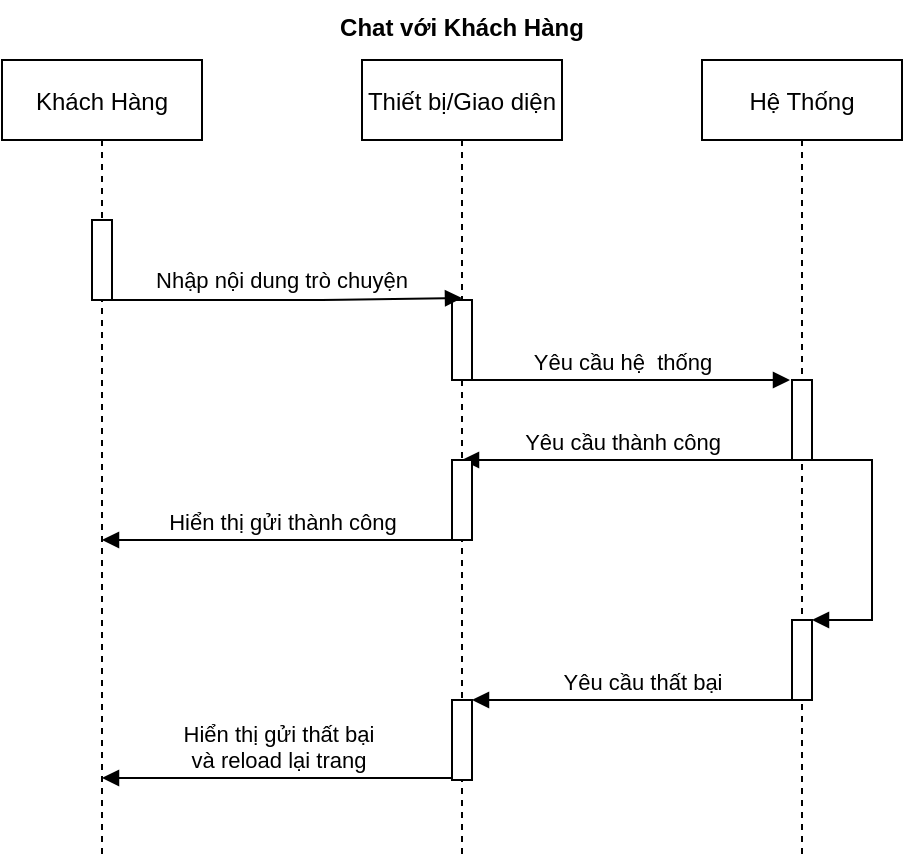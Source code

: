 <mxfile version="14.9.8" type="github">
  <diagram id="kgpKYQtTHZ0yAKxKKP6v" name="Page-1">
    <mxGraphModel dx="1422" dy="794" grid="1" gridSize="10" guides="1" tooltips="1" connect="1" arrows="1" fold="1" page="1" pageScale="1" pageWidth="850" pageHeight="1100" math="0" shadow="0">
      <root>
        <mxCell id="0" />
        <mxCell id="1" parent="0" />
        <mxCell id="0gR6m4UDK10K5HAcBeqO-1" value="Khách Hàng" style="shape=umlLifeline;perimeter=lifelinePerimeter;container=1;collapsible=0;recursiveResize=0;rounded=0;shadow=0;strokeWidth=1;" vertex="1" parent="1">
          <mxGeometry x="130" y="90" width="100" height="400" as="geometry" />
        </mxCell>
        <mxCell id="0gR6m4UDK10K5HAcBeqO-2" value="" style="points=[];perimeter=orthogonalPerimeter;rounded=0;shadow=0;strokeWidth=1;" vertex="1" parent="0gR6m4UDK10K5HAcBeqO-1">
          <mxGeometry x="45" y="80" width="10" height="40" as="geometry" />
        </mxCell>
        <mxCell id="0gR6m4UDK10K5HAcBeqO-3" value="Thiết bị/Giao diện" style="shape=umlLifeline;perimeter=lifelinePerimeter;container=1;collapsible=0;recursiveResize=0;rounded=0;shadow=0;strokeWidth=1;" vertex="1" parent="1">
          <mxGeometry x="310" y="90" width="100" height="400" as="geometry" />
        </mxCell>
        <mxCell id="0gR6m4UDK10K5HAcBeqO-4" value="" style="points=[];perimeter=orthogonalPerimeter;rounded=0;shadow=0;strokeWidth=1;" vertex="1" parent="0gR6m4UDK10K5HAcBeqO-3">
          <mxGeometry x="45" y="120" width="10" height="40" as="geometry" />
        </mxCell>
        <mxCell id="0gR6m4UDK10K5HAcBeqO-5" value="Nhập nội dung trò chuyện" style="verticalAlign=bottom;endArrow=block;shadow=0;strokeWidth=1;" edge="1" parent="1" source="0gR6m4UDK10K5HAcBeqO-2">
          <mxGeometry x="-0.029" y="1" relative="1" as="geometry">
            <mxPoint x="285" y="170" as="sourcePoint" />
            <mxPoint x="360" y="209" as="targetPoint" />
            <Array as="points">
              <mxPoint x="290" y="210" />
            </Array>
            <mxPoint as="offset" />
          </mxGeometry>
        </mxCell>
        <mxCell id="0gR6m4UDK10K5HAcBeqO-6" value="Hệ Thống" style="shape=umlLifeline;perimeter=lifelinePerimeter;container=1;collapsible=0;recursiveResize=0;rounded=0;shadow=0;strokeWidth=1;" vertex="1" parent="1">
          <mxGeometry x="480" y="90" width="100" height="400" as="geometry" />
        </mxCell>
        <mxCell id="0gR6m4UDK10K5HAcBeqO-7" value="" style="points=[];perimeter=orthogonalPerimeter;rounded=0;shadow=0;strokeWidth=1;" vertex="1" parent="0gR6m4UDK10K5HAcBeqO-6">
          <mxGeometry x="45" y="160" width="10" height="40" as="geometry" />
        </mxCell>
        <mxCell id="0gR6m4UDK10K5HAcBeqO-8" value="Yêu cầu hệ&amp;nbsp; thống" style="html=1;verticalAlign=bottom;endArrow=block;entryX=-0.1;entryY=0;entryDx=0;entryDy=0;entryPerimeter=0;" edge="1" parent="1" target="0gR6m4UDK10K5HAcBeqO-7">
          <mxGeometry x="0.006" width="80" relative="1" as="geometry">
            <mxPoint x="355" y="250" as="sourcePoint" />
            <mxPoint x="520" y="250" as="targetPoint" />
            <mxPoint as="offset" />
          </mxGeometry>
        </mxCell>
        <mxCell id="0gR6m4UDK10K5HAcBeqO-9" value="Yêu cầu thành công" style="html=1;verticalAlign=bottom;endArrow=block;exitX=0.5;exitY=1;exitDx=0;exitDy=0;exitPerimeter=0;" edge="1" parent="1" source="0gR6m4UDK10K5HAcBeqO-7">
          <mxGeometry x="0.059" width="80" relative="1" as="geometry">
            <mxPoint x="445" y="290" as="sourcePoint" />
            <mxPoint x="360" y="290" as="targetPoint" />
            <mxPoint as="offset" />
          </mxGeometry>
        </mxCell>
        <mxCell id="0gR6m4UDK10K5HAcBeqO-10" value="Hiển thị gửi thành công" style="html=1;verticalAlign=bottom;endArrow=block;exitX=0.5;exitY=1;exitDx=0;exitDy=0;exitPerimeter=0;" edge="1" parent="1" source="0gR6m4UDK10K5HAcBeqO-11">
          <mxGeometry width="80" relative="1" as="geometry">
            <mxPoint x="350" y="330" as="sourcePoint" />
            <mxPoint x="180" y="330" as="targetPoint" />
            <mxPoint as="offset" />
          </mxGeometry>
        </mxCell>
        <mxCell id="0gR6m4UDK10K5HAcBeqO-11" value="" style="points=[];perimeter=orthogonalPerimeter;rounded=0;shadow=0;strokeWidth=1;" vertex="1" parent="1">
          <mxGeometry x="355" y="290" width="10" height="40" as="geometry" />
        </mxCell>
        <mxCell id="0gR6m4UDK10K5HAcBeqO-12" value="" style="html=1;points=[];perimeter=orthogonalPerimeter;" vertex="1" parent="1">
          <mxGeometry x="525" y="370" width="10" height="40" as="geometry" />
        </mxCell>
        <mxCell id="0gR6m4UDK10K5HAcBeqO-13" value="" style="edgeStyle=orthogonalEdgeStyle;html=1;align=left;spacingLeft=2;endArrow=block;rounded=0;entryX=1;entryY=0;" edge="1" parent="1" target="0gR6m4UDK10K5HAcBeqO-12">
          <mxGeometry y="85" relative="1" as="geometry">
            <mxPoint x="535" y="290" as="sourcePoint" />
            <Array as="points">
              <mxPoint x="565" y="290" />
              <mxPoint x="565" y="370" />
            </Array>
            <mxPoint as="offset" />
          </mxGeometry>
        </mxCell>
        <mxCell id="0gR6m4UDK10K5HAcBeqO-14" value="Yêu cầu thất bại" style="html=1;verticalAlign=bottom;endArrow=block;exitX=0.5;exitY=1;exitDx=0;exitDy=0;exitPerimeter=0;" edge="1" parent="1">
          <mxGeometry width="80" relative="1" as="geometry">
            <mxPoint x="535" y="410" as="sourcePoint" />
            <mxPoint x="365" y="410" as="targetPoint" />
            <mxPoint as="offset" />
          </mxGeometry>
        </mxCell>
        <mxCell id="0gR6m4UDK10K5HAcBeqO-15" value="" style="points=[];perimeter=orthogonalPerimeter;rounded=0;shadow=0;strokeWidth=1;" vertex="1" parent="1">
          <mxGeometry x="355" y="410" width="10" height="40" as="geometry" />
        </mxCell>
        <mxCell id="0gR6m4UDK10K5HAcBeqO-16" value="Hiển thị gửi thất bại &lt;br&gt;và reload lại trang" style="html=1;verticalAlign=bottom;endArrow=block;exitX=0.5;exitY=1;exitDx=0;exitDy=0;exitPerimeter=0;" edge="1" parent="1" target="0gR6m4UDK10K5HAcBeqO-1">
          <mxGeometry width="80" relative="1" as="geometry">
            <mxPoint x="355" y="449" as="sourcePoint" />
            <mxPoint x="185" y="449" as="targetPoint" />
            <mxPoint as="offset" />
          </mxGeometry>
        </mxCell>
        <mxCell id="0gR6m4UDK10K5HAcBeqO-17" value="Chat với Khách Hàng" style="text;align=center;fontStyle=1;verticalAlign=middle;spacingLeft=3;spacingRight=3;strokeColor=none;rotatable=0;points=[[0,0.5],[1,0.5]];portConstraint=eastwest;" vertex="1" parent="1">
          <mxGeometry x="320" y="60" width="80" height="26" as="geometry" />
        </mxCell>
      </root>
    </mxGraphModel>
  </diagram>
</mxfile>
